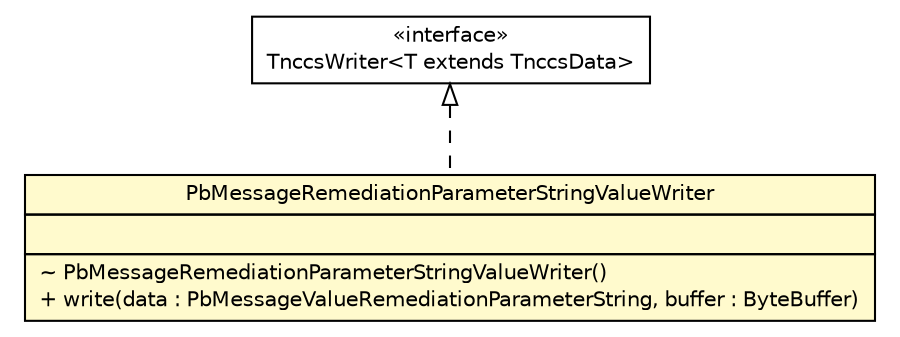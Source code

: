 #!/usr/local/bin/dot
#
# Class diagram 
# Generated by UMLGraph version R5_6 (http://www.umlgraph.org/)
#

digraph G {
	edge [fontname="Helvetica",fontsize=10,labelfontname="Helvetica",labelfontsize=10];
	node [fontname="Helvetica",fontsize=10,shape=plaintext];
	nodesep=0.25;
	ranksep=0.5;
	// de.hsbremen.tc.tnc.message.tnccs.serialize.bytebuffer.TnccsWriter<T extends de.hsbremen.tc.tnc.message.tnccs.TnccsData>
	c110291 [label=<<table title="de.hsbremen.tc.tnc.message.tnccs.serialize.bytebuffer.TnccsWriter" border="0" cellborder="1" cellspacing="0" cellpadding="2" port="p" href="../../../../../../../de/hsbremen/tc/tnc/message/tnccs/serialize/bytebuffer/TnccsWriter.html">
		<tr><td><table border="0" cellspacing="0" cellpadding="1">
<tr><td align="center" balign="center"> &#171;interface&#187; </td></tr>
<tr><td align="center" balign="center"> TnccsWriter&lt;T extends TnccsData&gt; </td></tr>
		</table></td></tr>
		</table>>, URL="../../../../../../../de/hsbremen/tc/tnc/message/tnccs/serialize/bytebuffer/TnccsWriter.html", fontname="Helvetica", fontcolor="black", fontsize=10.0];
	// org.ietf.nea.pb.serialize.writer.bytebuffer.PbMessageRemediationParameterStringValueWriter
	c110581 [label=<<table title="org.ietf.nea.pb.serialize.writer.bytebuffer.PbMessageRemediationParameterStringValueWriter" border="0" cellborder="1" cellspacing="0" cellpadding="2" port="p" bgcolor="lemonChiffon" href="./PbMessageRemediationParameterStringValueWriter.html">
		<tr><td><table border="0" cellspacing="0" cellpadding="1">
<tr><td align="center" balign="center"> PbMessageRemediationParameterStringValueWriter </td></tr>
		</table></td></tr>
		<tr><td><table border="0" cellspacing="0" cellpadding="1">
<tr><td align="left" balign="left">  </td></tr>
		</table></td></tr>
		<tr><td><table border="0" cellspacing="0" cellpadding="1">
<tr><td align="left" balign="left"> ~ PbMessageRemediationParameterStringValueWriter() </td></tr>
<tr><td align="left" balign="left"> + write(data : PbMessageValueRemediationParameterString, buffer : ByteBuffer) </td></tr>
		</table></td></tr>
		</table>>, URL="./PbMessageRemediationParameterStringValueWriter.html", fontname="Helvetica", fontcolor="black", fontsize=10.0];
	//org.ietf.nea.pb.serialize.writer.bytebuffer.PbMessageRemediationParameterStringValueWriter implements de.hsbremen.tc.tnc.message.tnccs.serialize.bytebuffer.TnccsWriter<T extends de.hsbremen.tc.tnc.message.tnccs.TnccsData>
	c110291:p -> c110581:p [dir=back,arrowtail=empty,style=dashed];
}

